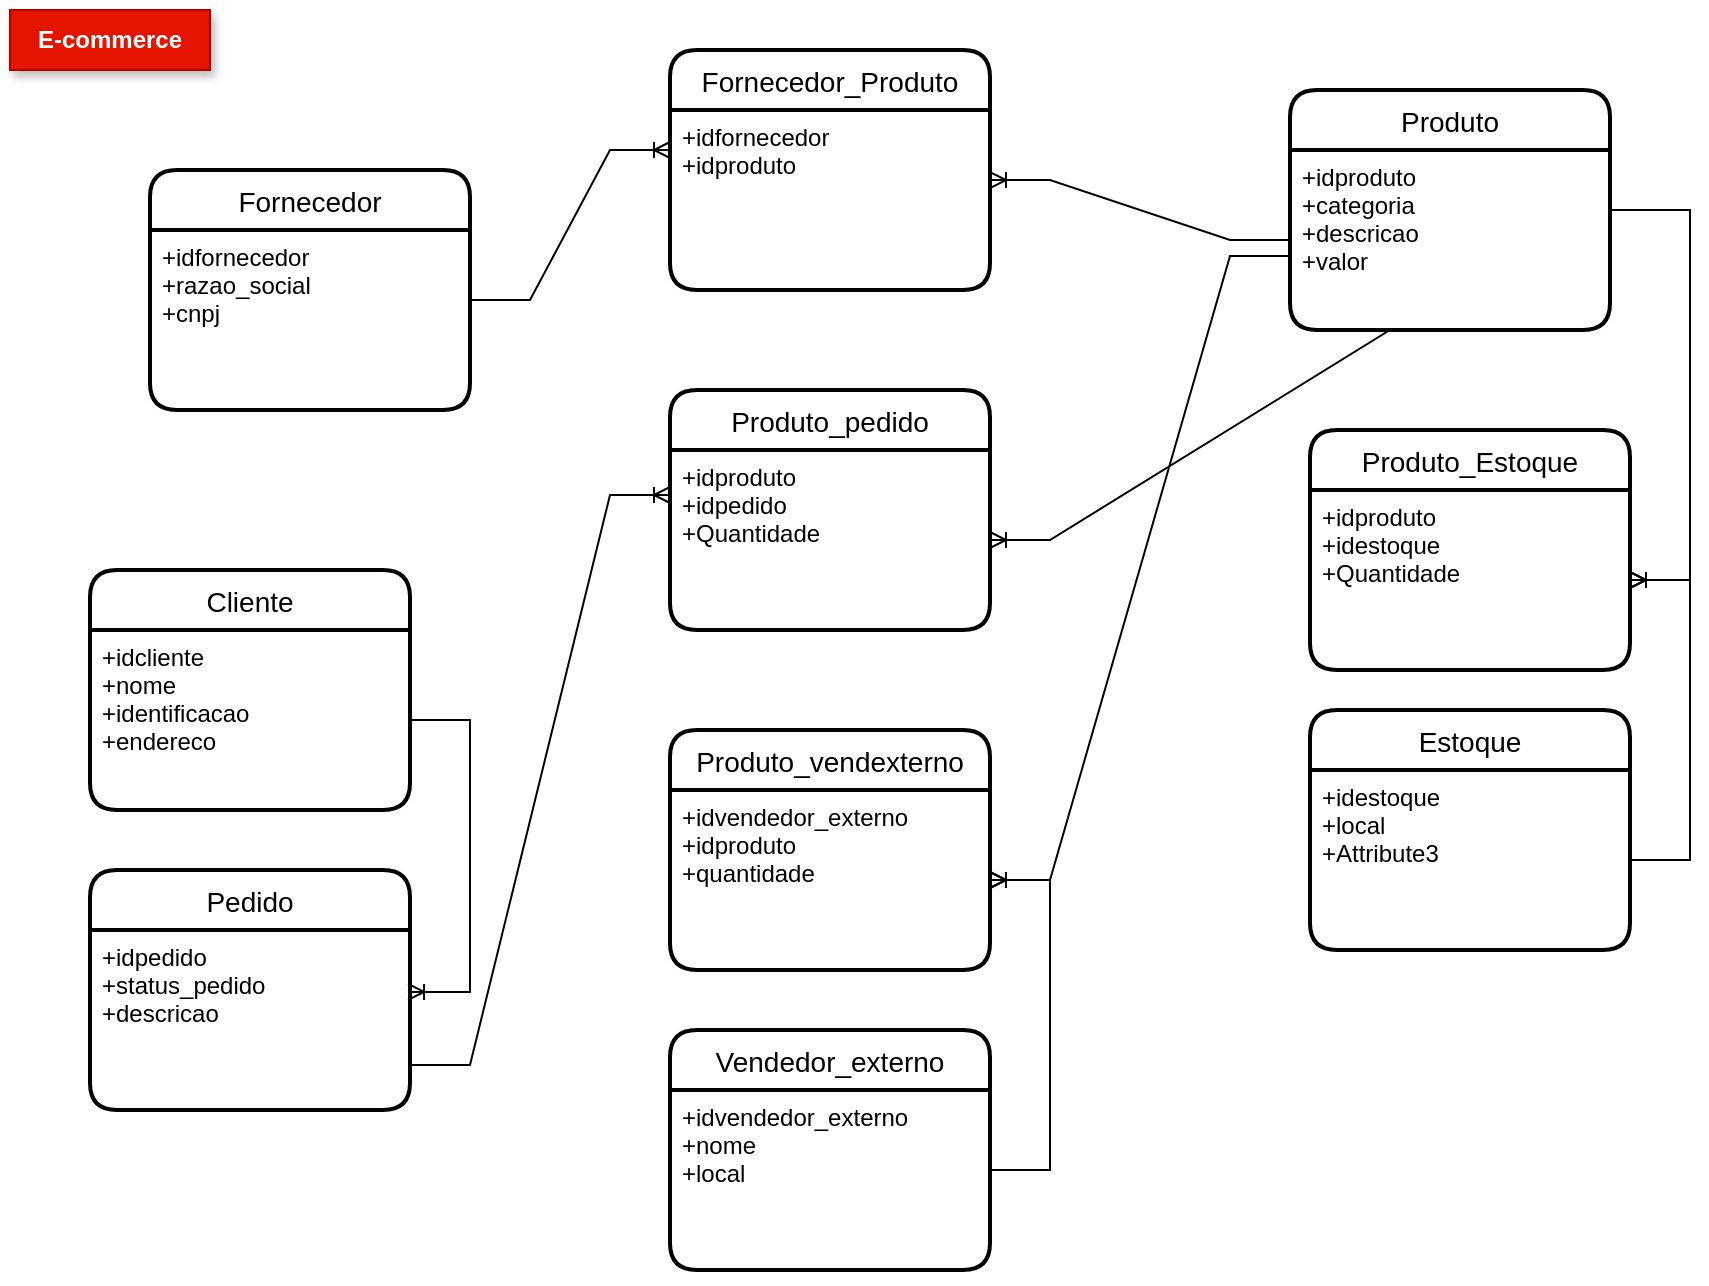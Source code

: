 <mxfile version="20.2.7" type="github">
  <diagram id="hjQEk2aGXQuzPXKw7d9e" name="Page-1">
    <mxGraphModel dx="1422" dy="794" grid="1" gridSize="10" guides="1" tooltips="1" connect="1" arrows="1" fold="1" page="1" pageScale="1" pageWidth="850" pageHeight="1100" math="0" shadow="0">
      <root>
        <mxCell id="0" />
        <mxCell id="1" parent="0" />
        <mxCell id="rAXpbDuw74adzzuLmVcN-1" value="E-commerce" style="text;html=1;strokeColor=#B20000;fillColor=#e51400;align=center;verticalAlign=middle;whiteSpace=wrap;rounded=0;glass=0;shadow=1;sketch=0;fontStyle=1;labelBackgroundColor=none;labelBorderColor=none;fontColor=#ffffff;" vertex="1" parent="1">
          <mxGeometry width="100" height="30" as="geometry" />
        </mxCell>
        <mxCell id="rAXpbDuw74adzzuLmVcN-17" value="Cliente" style="swimlane;childLayout=stackLayout;horizontal=1;startSize=30;horizontalStack=0;rounded=1;fontSize=14;fontStyle=0;strokeWidth=2;resizeParent=0;resizeLast=1;shadow=0;dashed=0;align=center;glass=0;labelBackgroundColor=none;labelBorderColor=none;sketch=0;fillStyle=auto;fontColor=#000000;fillColor=#FFFFFF;gradientColor=none;" vertex="1" parent="1">
          <mxGeometry x="40" y="280" width="160" height="120" as="geometry" />
        </mxCell>
        <mxCell id="rAXpbDuw74adzzuLmVcN-18" value="+idcliente&#xa;+nome&#xa;+identificacao&#xa;+endereco" style="align=left;strokeColor=none;fillColor=none;spacingLeft=4;fontSize=12;verticalAlign=top;resizable=0;rotatable=0;part=1;rounded=0;shadow=1;glass=0;labelBackgroundColor=none;labelBorderColor=none;sketch=0;fillStyle=auto;fontColor=#000000;" vertex="1" parent="rAXpbDuw74adzzuLmVcN-17">
          <mxGeometry y="30" width="160" height="90" as="geometry" />
        </mxCell>
        <mxCell id="rAXpbDuw74adzzuLmVcN-19" value="Produto" style="swimlane;childLayout=stackLayout;horizontal=1;startSize=30;horizontalStack=0;rounded=1;fontSize=14;fontStyle=0;strokeWidth=2;resizeParent=0;resizeLast=1;shadow=0;dashed=0;align=center;glass=0;labelBackgroundColor=none;labelBorderColor=none;sketch=0;fillStyle=auto;fontColor=#000000;fillColor=#FFFFFF;gradientColor=none;" vertex="1" parent="1">
          <mxGeometry x="640" y="40" width="160" height="120" as="geometry" />
        </mxCell>
        <mxCell id="rAXpbDuw74adzzuLmVcN-20" value="+idproduto&#xa;+categoria&#xa;+descricao&#xa;+valor" style="align=left;strokeColor=none;fillColor=none;spacingLeft=4;fontSize=12;verticalAlign=top;resizable=0;rotatable=0;part=1;rounded=0;shadow=1;glass=0;labelBackgroundColor=none;labelBorderColor=none;sketch=0;fillStyle=auto;fontColor=#000000;" vertex="1" parent="rAXpbDuw74adzzuLmVcN-19">
          <mxGeometry y="30" width="160" height="90" as="geometry" />
        </mxCell>
        <mxCell id="rAXpbDuw74adzzuLmVcN-22" value="Fornecedor" style="swimlane;childLayout=stackLayout;horizontal=1;startSize=30;horizontalStack=0;rounded=1;fontSize=14;fontStyle=0;strokeWidth=2;resizeParent=0;resizeLast=1;shadow=0;dashed=0;align=center;glass=0;labelBackgroundColor=none;labelBorderColor=none;sketch=0;fillStyle=auto;fontColor=#000000;fillColor=#FFFFFF;gradientColor=none;" vertex="1" parent="1">
          <mxGeometry x="70" y="80" width="160" height="120" as="geometry">
            <mxRectangle x="240" y="440" width="80" height="30" as="alternateBounds" />
          </mxGeometry>
        </mxCell>
        <mxCell id="rAXpbDuw74adzzuLmVcN-23" value="+idfornecedor&#xa;+razao_social&#xa;+cnpj" style="align=left;strokeColor=none;fillColor=none;spacingLeft=4;fontSize=12;verticalAlign=top;resizable=0;rotatable=0;part=1;rounded=0;shadow=1;glass=0;labelBackgroundColor=none;labelBorderColor=none;sketch=0;fillStyle=auto;fontColor=#000000;" vertex="1" parent="rAXpbDuw74adzzuLmVcN-22">
          <mxGeometry y="30" width="160" height="90" as="geometry" />
        </mxCell>
        <mxCell id="rAXpbDuw74adzzuLmVcN-24" value="Pedido" style="swimlane;childLayout=stackLayout;horizontal=1;startSize=30;horizontalStack=0;rounded=1;fontSize=14;fontStyle=0;strokeWidth=2;resizeParent=0;resizeLast=1;shadow=0;dashed=0;align=center;glass=0;labelBackgroundColor=none;labelBorderColor=none;sketch=0;fillStyle=auto;fontColor=#000000;fillColor=#FFFFFF;gradientColor=none;" vertex="1" parent="1">
          <mxGeometry x="40" y="430" width="160" height="120" as="geometry" />
        </mxCell>
        <mxCell id="rAXpbDuw74adzzuLmVcN-25" value="+idpedido&#xa;+status_pedido&#xa;+descricao" style="align=left;strokeColor=none;fillColor=none;spacingLeft=4;fontSize=12;verticalAlign=top;resizable=0;rotatable=0;part=1;rounded=0;shadow=1;glass=0;labelBackgroundColor=none;labelBorderColor=none;sketch=0;fillStyle=auto;fontColor=#000000;" vertex="1" parent="rAXpbDuw74adzzuLmVcN-24">
          <mxGeometry y="30" width="160" height="90" as="geometry" />
        </mxCell>
        <mxCell id="rAXpbDuw74adzzuLmVcN-26" value="Estoque" style="swimlane;childLayout=stackLayout;horizontal=1;startSize=30;horizontalStack=0;rounded=1;fontSize=14;fontStyle=0;strokeWidth=2;resizeParent=0;resizeLast=1;shadow=0;dashed=0;align=center;glass=0;labelBackgroundColor=none;labelBorderColor=none;sketch=0;fillStyle=auto;fontColor=#000000;fillColor=#FFFFFF;gradientColor=none;" vertex="1" parent="1">
          <mxGeometry x="650" y="350" width="160" height="120" as="geometry" />
        </mxCell>
        <mxCell id="rAXpbDuw74adzzuLmVcN-27" value="+idestoque&#xa;+local&#xa;+Attribute3" style="align=left;strokeColor=none;fillColor=none;spacingLeft=4;fontSize=12;verticalAlign=top;resizable=0;rotatable=0;part=1;rounded=0;shadow=1;glass=0;labelBackgroundColor=none;labelBorderColor=none;sketch=0;fillStyle=auto;fontColor=#000000;" vertex="1" parent="rAXpbDuw74adzzuLmVcN-26">
          <mxGeometry y="30" width="160" height="90" as="geometry" />
        </mxCell>
        <mxCell id="rAXpbDuw74adzzuLmVcN-28" value="Produto_Estoque" style="swimlane;childLayout=stackLayout;horizontal=1;startSize=30;horizontalStack=0;rounded=1;fontSize=14;fontStyle=0;strokeWidth=2;resizeParent=0;resizeLast=1;shadow=0;dashed=0;align=center;glass=0;labelBackgroundColor=none;labelBorderColor=none;sketch=0;fillStyle=auto;fontColor=#000000;fillColor=#FFFFFF;gradientColor=none;" vertex="1" parent="1">
          <mxGeometry x="650" y="210" width="160" height="120" as="geometry" />
        </mxCell>
        <mxCell id="rAXpbDuw74adzzuLmVcN-29" value="+idproduto&#xa;+idestoque&#xa;+Quantidade" style="align=left;strokeColor=none;fillColor=none;spacingLeft=4;fontSize=12;verticalAlign=top;resizable=0;rotatable=0;part=1;rounded=0;shadow=1;glass=0;labelBackgroundColor=none;labelBorderColor=none;sketch=0;fillStyle=auto;fontColor=#000000;" vertex="1" parent="rAXpbDuw74adzzuLmVcN-28">
          <mxGeometry y="30" width="160" height="90" as="geometry" />
        </mxCell>
        <mxCell id="rAXpbDuw74adzzuLmVcN-30" value="Fornecedor_Produto" style="swimlane;childLayout=stackLayout;horizontal=1;startSize=30;horizontalStack=0;rounded=1;fontSize=14;fontStyle=0;strokeWidth=2;resizeParent=0;resizeLast=1;shadow=0;dashed=0;align=center;glass=0;labelBackgroundColor=none;labelBorderColor=none;sketch=0;fillStyle=auto;fontColor=#000000;fillColor=#FFFFFF;gradientColor=none;" vertex="1" parent="1">
          <mxGeometry x="330" y="20" width="160" height="120" as="geometry" />
        </mxCell>
        <mxCell id="rAXpbDuw74adzzuLmVcN-31" value="+idfornecedor&#xa;+idproduto" style="align=left;strokeColor=none;fillColor=none;spacingLeft=4;fontSize=12;verticalAlign=top;resizable=0;rotatable=0;part=1;rounded=0;shadow=1;glass=0;labelBackgroundColor=none;labelBorderColor=none;sketch=0;fillStyle=auto;fontColor=#000000;" vertex="1" parent="rAXpbDuw74adzzuLmVcN-30">
          <mxGeometry y="30" width="160" height="90" as="geometry" />
        </mxCell>
        <mxCell id="rAXpbDuw74adzzuLmVcN-36" value="" style="edgeStyle=entityRelationEdgeStyle;fontSize=12;html=1;endArrow=ERoneToMany;rounded=0;fontColor=#000000;entryX=0.994;entryY=0.344;entryDx=0;entryDy=0;entryPerimeter=0;" edge="1" parent="1" source="rAXpbDuw74adzzuLmVcN-18" target="rAXpbDuw74adzzuLmVcN-25">
          <mxGeometry width="100" height="100" relative="1" as="geometry">
            <mxPoint x="370" y="350" as="sourcePoint" />
            <mxPoint x="470" y="250" as="targetPoint" />
          </mxGeometry>
        </mxCell>
        <mxCell id="rAXpbDuw74adzzuLmVcN-37" value="" style="edgeStyle=entityRelationEdgeStyle;fontSize=12;html=1;endArrow=ERoneToMany;rounded=0;fontColor=#000000;exitX=1;exitY=0.389;exitDx=0;exitDy=0;exitPerimeter=0;" edge="1" parent="1" source="rAXpbDuw74adzzuLmVcN-23">
          <mxGeometry width="100" height="100" relative="1" as="geometry">
            <mxPoint x="230" y="170" as="sourcePoint" />
            <mxPoint x="330" y="70" as="targetPoint" />
          </mxGeometry>
        </mxCell>
        <mxCell id="rAXpbDuw74adzzuLmVcN-38" value="" style="edgeStyle=entityRelationEdgeStyle;fontSize=12;html=1;endArrow=ERoneToMany;rounded=0;fontColor=#000000;entryX=1;entryY=0.389;entryDx=0;entryDy=0;entryPerimeter=0;" edge="1" parent="1" source="rAXpbDuw74adzzuLmVcN-20" target="rAXpbDuw74adzzuLmVcN-31">
          <mxGeometry width="100" height="100" relative="1" as="geometry">
            <mxPoint x="440" y="260" as="sourcePoint" />
            <mxPoint x="540" y="160" as="targetPoint" />
          </mxGeometry>
        </mxCell>
        <mxCell id="rAXpbDuw74adzzuLmVcN-40" value="" style="edgeStyle=entityRelationEdgeStyle;fontSize=12;html=1;endArrow=ERoneToMany;rounded=0;fontColor=#000000;entryX=1;entryY=0.5;entryDx=0;entryDy=0;" edge="1" parent="1" source="rAXpbDuw74adzzuLmVcN-27" target="rAXpbDuw74adzzuLmVcN-29">
          <mxGeometry width="100" height="100" relative="1" as="geometry">
            <mxPoint x="590" y="510" as="sourcePoint" />
            <mxPoint x="690" y="410" as="targetPoint" />
          </mxGeometry>
        </mxCell>
        <mxCell id="rAXpbDuw74adzzuLmVcN-42" value="" style="edgeStyle=entityRelationEdgeStyle;fontSize=12;html=1;endArrow=ERoneToMany;rounded=0;fontColor=#000000;entryX=0;entryY=0.25;entryDx=0;entryDy=0;exitX=1;exitY=0.75;exitDx=0;exitDy=0;" edge="1" parent="1" source="rAXpbDuw74adzzuLmVcN-25" target="rAXpbDuw74adzzuLmVcN-45">
          <mxGeometry width="100" height="100" relative="1" as="geometry">
            <mxPoint x="200" y="610" as="sourcePoint" />
            <mxPoint x="300" y="510" as="targetPoint" />
          </mxGeometry>
        </mxCell>
        <mxCell id="rAXpbDuw74adzzuLmVcN-43" value="" style="edgeStyle=entityRelationEdgeStyle;fontSize=12;html=1;endArrow=ERoneToMany;rounded=0;fontColor=#000000;" edge="1" parent="1" target="rAXpbDuw74adzzuLmVcN-29">
          <mxGeometry width="100" height="100" relative="1" as="geometry">
            <mxPoint x="800" y="100" as="sourcePoint" />
            <mxPoint x="660" y="330" as="targetPoint" />
          </mxGeometry>
        </mxCell>
        <mxCell id="rAXpbDuw74adzzuLmVcN-44" value="Produto_pedido" style="swimlane;childLayout=stackLayout;horizontal=1;startSize=30;horizontalStack=0;rounded=1;fontSize=14;fontStyle=0;strokeWidth=2;resizeParent=0;resizeLast=1;shadow=0;dashed=0;align=center;glass=0;labelBackgroundColor=none;labelBorderColor=none;sketch=0;fillStyle=auto;fontColor=#000000;fillColor=#FFFFFF;gradientColor=none;" vertex="1" parent="1">
          <mxGeometry x="330" y="190" width="160" height="120" as="geometry" />
        </mxCell>
        <mxCell id="rAXpbDuw74adzzuLmVcN-45" value="+idproduto&#xa;+idpedido&#xa;+Quantidade" style="align=left;strokeColor=none;fillColor=none;spacingLeft=4;fontSize=12;verticalAlign=top;resizable=0;rotatable=0;part=1;rounded=0;shadow=1;glass=0;labelBackgroundColor=none;labelBorderColor=none;sketch=0;fillStyle=auto;fontColor=#000000;" vertex="1" parent="rAXpbDuw74adzzuLmVcN-44">
          <mxGeometry y="30" width="160" height="90" as="geometry" />
        </mxCell>
        <mxCell id="rAXpbDuw74adzzuLmVcN-46" value="" style="edgeStyle=entityRelationEdgeStyle;fontSize=12;html=1;endArrow=ERoneToMany;rounded=0;fontColor=#000000;entryX=1;entryY=0.5;entryDx=0;entryDy=0;exitX=0.5;exitY=1;exitDx=0;exitDy=0;" edge="1" parent="1" source="rAXpbDuw74adzzuLmVcN-20" target="rAXpbDuw74adzzuLmVcN-45">
          <mxGeometry width="100" height="100" relative="1" as="geometry">
            <mxPoint x="530" y="260" as="sourcePoint" />
            <mxPoint x="630" y="160" as="targetPoint" />
          </mxGeometry>
        </mxCell>
        <mxCell id="rAXpbDuw74adzzuLmVcN-47" value="Vendedor_externo" style="swimlane;childLayout=stackLayout;horizontal=1;startSize=30;horizontalStack=0;rounded=1;fontSize=14;fontStyle=0;strokeWidth=2;resizeParent=0;resizeLast=1;shadow=0;dashed=0;align=center;glass=0;labelBackgroundColor=none;labelBorderColor=none;sketch=0;fillStyle=auto;fontColor=#000000;fillColor=#FFFFFF;gradientColor=none;" vertex="1" parent="1">
          <mxGeometry x="330" y="510" width="160" height="120" as="geometry" />
        </mxCell>
        <mxCell id="rAXpbDuw74adzzuLmVcN-48" value="+idvendedor_externo&#xa;+nome&#xa;+local" style="align=left;strokeColor=none;fillColor=none;spacingLeft=4;fontSize=12;verticalAlign=top;resizable=0;rotatable=0;part=1;rounded=0;shadow=1;glass=0;labelBackgroundColor=none;labelBorderColor=none;sketch=0;fillStyle=auto;fontColor=#000000;" vertex="1" parent="rAXpbDuw74adzzuLmVcN-47">
          <mxGeometry y="30" width="160" height="90" as="geometry" />
        </mxCell>
        <mxCell id="rAXpbDuw74adzzuLmVcN-49" value="Produto_vendexterno" style="swimlane;childLayout=stackLayout;horizontal=1;startSize=30;horizontalStack=0;rounded=1;fontSize=14;fontStyle=0;strokeWidth=2;resizeParent=0;resizeLast=1;shadow=0;dashed=0;align=center;glass=0;labelBackgroundColor=none;labelBorderColor=none;sketch=0;fillStyle=auto;fontColor=#000000;fillColor=#FFFFFF;gradientColor=none;" vertex="1" parent="1">
          <mxGeometry x="330" y="360" width="160" height="120" as="geometry" />
        </mxCell>
        <mxCell id="rAXpbDuw74adzzuLmVcN-50" value="+idvendedor_externo&#xa;+idproduto&#xa;+quantidade" style="align=left;strokeColor=none;fillColor=none;spacingLeft=4;fontSize=12;verticalAlign=top;resizable=0;rotatable=0;part=1;rounded=0;shadow=1;glass=0;labelBackgroundColor=none;labelBorderColor=none;sketch=0;fillStyle=auto;fontColor=#000000;" vertex="1" parent="rAXpbDuw74adzzuLmVcN-49">
          <mxGeometry y="30" width="160" height="90" as="geometry" />
        </mxCell>
        <mxCell id="rAXpbDuw74adzzuLmVcN-51" value="" style="edgeStyle=entityRelationEdgeStyle;fontSize=12;html=1;endArrow=ERoneToMany;rounded=0;fontColor=#000000;entryX=1;entryY=0.5;entryDx=0;entryDy=0;exitX=0;exitY=0.589;exitDx=0;exitDy=0;exitPerimeter=0;" edge="1" parent="1" source="rAXpbDuw74adzzuLmVcN-20" target="rAXpbDuw74adzzuLmVcN-50">
          <mxGeometry width="100" height="100" relative="1" as="geometry">
            <mxPoint x="500" y="440" as="sourcePoint" />
            <mxPoint x="600" y="340" as="targetPoint" />
          </mxGeometry>
        </mxCell>
        <mxCell id="rAXpbDuw74adzzuLmVcN-52" value="" style="edgeStyle=entityRelationEdgeStyle;fontSize=12;html=1;endArrow=ERoneToMany;rounded=0;fontColor=#000000;" edge="1" parent="1" target="rAXpbDuw74adzzuLmVcN-50">
          <mxGeometry width="100" height="100" relative="1" as="geometry">
            <mxPoint x="490" y="580" as="sourcePoint" />
            <mxPoint x="590" y="480" as="targetPoint" />
          </mxGeometry>
        </mxCell>
      </root>
    </mxGraphModel>
  </diagram>
</mxfile>
